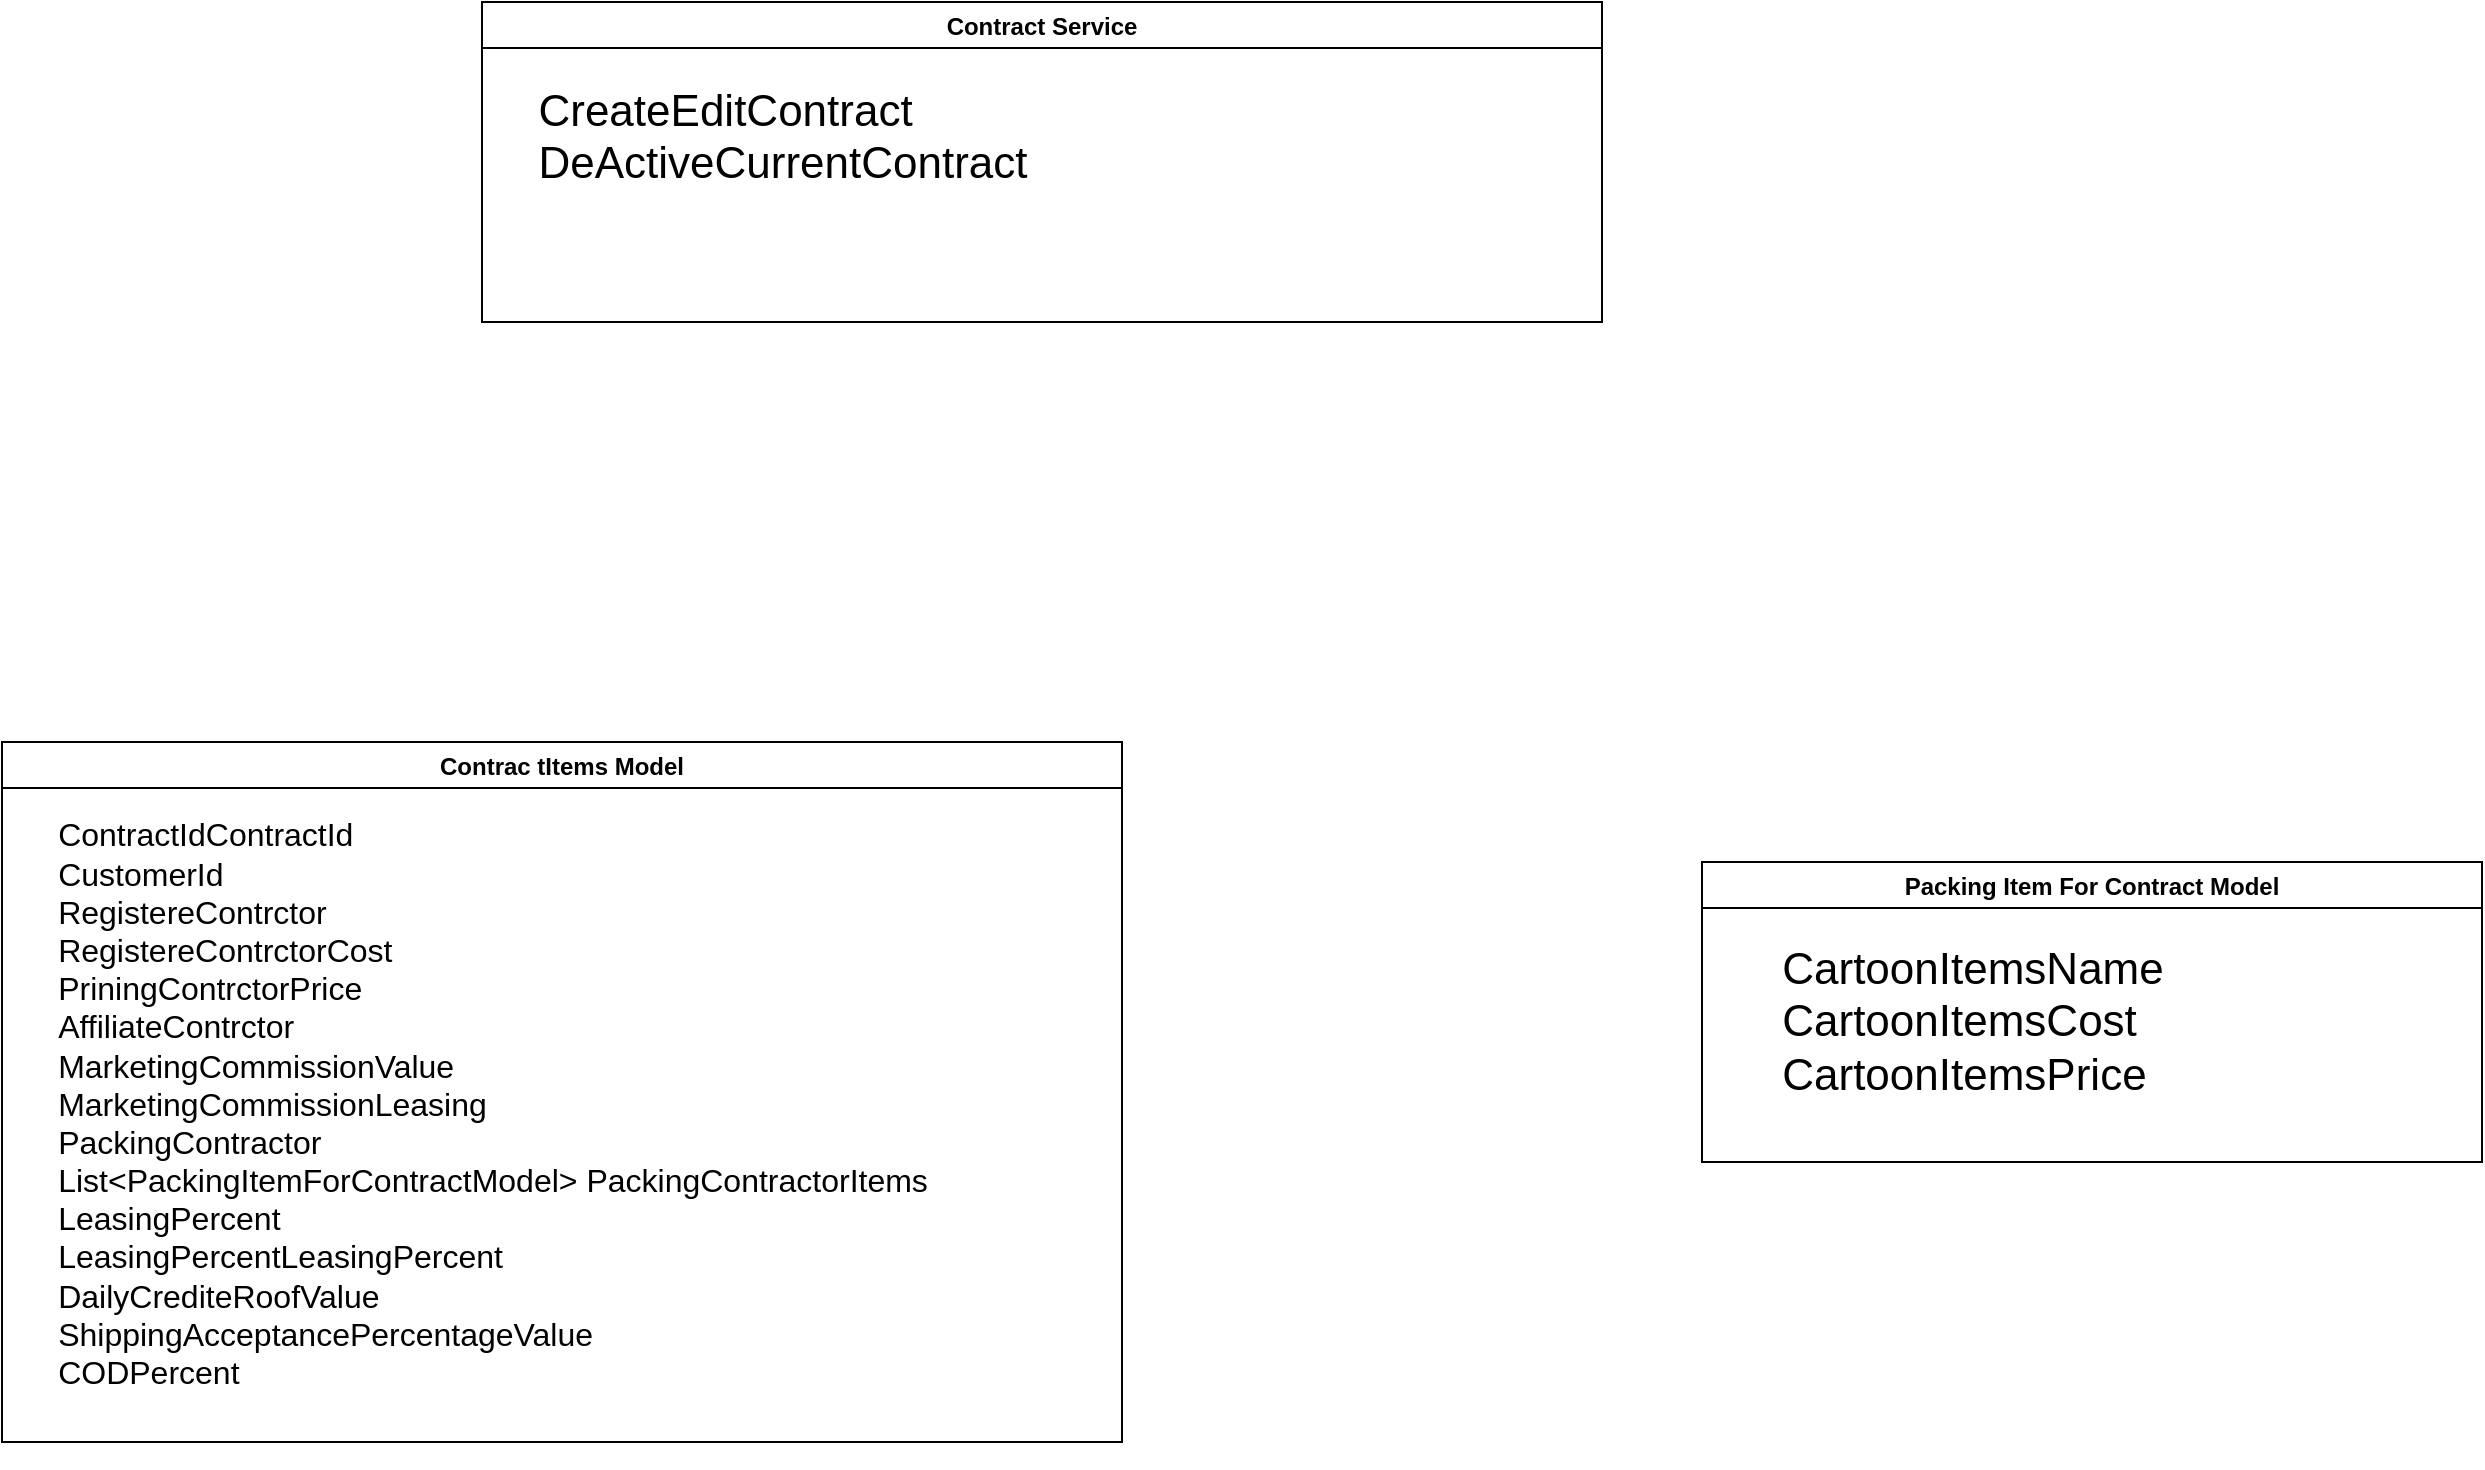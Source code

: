 <mxfile>
    <diagram id="INmSpBvTqXEwCcNoDLWY" name="Page-1">
        <mxGraphModel dx="2367" dy="1890" grid="1" gridSize="10" guides="1" tooltips="1" connect="1" arrows="1" fold="1" page="1" pageScale="1" pageWidth="1654" pageHeight="1169" math="0" shadow="0">
            <root>
                <mxCell id="0"/>
                <mxCell id="1" parent="0"/>
                <mxCell id="2" value="Contract Service" style="swimlane;" vertex="1" parent="1">
                    <mxGeometry x="450" y="70" width="560" height="160" as="geometry"/>
                </mxCell>
                <mxCell id="4" value="&lt;div style=&quot;text-align: left&quot;&gt;&lt;span style=&quot;font-size: 22px&quot;&gt;CreateEditContract&lt;/span&gt;&lt;/div&gt;&lt;font style=&quot;font-size: 22px&quot;&gt;&lt;div style=&quot;text-align: left&quot;&gt;&lt;span&gt;DeActiveCurrentContract&lt;/span&gt;&lt;/div&gt;&lt;/font&gt;&lt;div style=&quot;text-align: left&quot;&gt;&lt;br&gt;&lt;/div&gt;" style="text;html=1;align=center;verticalAlign=middle;resizable=0;points=[];autosize=1;strokeColor=none;fillColor=none;" vertex="1" parent="2">
                    <mxGeometry x="20" y="50" width="260" height="50" as="geometry"/>
                </mxCell>
                <mxCell id="6" value="Contrac tItems Model" style="swimlane;" vertex="1" parent="1">
                    <mxGeometry x="210" y="440" width="560" height="350" as="geometry"/>
                </mxCell>
                <mxCell id="7" value="&lt;div style=&quot;text-align: left ; font-size: 16px&quot;&gt;&lt;font style=&quot;font-size: 16px&quot;&gt;ContractIdContractId&lt;br&gt;&lt;/font&gt;&lt;/div&gt;&lt;div style=&quot;text-align: left ; font-size: 16px&quot;&gt;&lt;font style=&quot;font-size: 16px&quot;&gt;CustomerId&lt;br&gt;&lt;/font&gt;&lt;/div&gt;&lt;div style=&quot;text-align: left ; font-size: 16px&quot;&gt;&lt;font style=&quot;font-size: 16px&quot;&gt;RegistereContrctor&lt;br&gt;&lt;/font&gt;&lt;/div&gt;&lt;div style=&quot;text-align: left ; font-size: 16px&quot;&gt;&lt;font style=&quot;font-size: 16px&quot;&gt;RegistereContrctorCost&lt;br&gt;&lt;/font&gt;&lt;/div&gt;&lt;div style=&quot;text-align: left ; font-size: 16px&quot;&gt;&lt;font style=&quot;font-size: 16px&quot;&gt;PriningContrctorPrice&lt;br&gt;&lt;/font&gt;&lt;/div&gt;&lt;div style=&quot;text-align: left ; font-size: 16px&quot;&gt;&lt;font style=&quot;font-size: 16px&quot;&gt;AffiliateContrctor&lt;br&gt;&lt;/font&gt;&lt;/div&gt;&lt;div style=&quot;text-align: left ; font-size: 16px&quot;&gt;&lt;font style=&quot;font-size: 16px&quot;&gt;MarketingCommissionValue&lt;br&gt;&lt;/font&gt;&lt;/div&gt;&lt;div style=&quot;text-align: left ; font-size: 16px&quot;&gt;&lt;font style=&quot;font-size: 16px&quot;&gt;MarketingCommissionLeasing&lt;br&gt;&lt;/font&gt;&lt;/div&gt;&lt;div style=&quot;text-align: left ; font-size: 16px&quot;&gt;&lt;font style=&quot;font-size: 16px&quot;&gt;PackingContractor&lt;br&gt;&lt;/font&gt;&lt;/div&gt;&lt;div style=&quot;text-align: left ; font-size: 16px&quot;&gt;&lt;font style=&quot;font-size: 16px&quot;&gt;List&amp;lt;PackingItemForContractModel&amp;gt; PackingContractorItems&lt;br&gt;&lt;/font&gt;&lt;/div&gt;&lt;div style=&quot;text-align: left ; font-size: 16px&quot;&gt;&lt;font style=&quot;font-size: 16px&quot;&gt;LeasingPercent&lt;br&gt;&lt;/font&gt;&lt;/div&gt;&lt;div style=&quot;text-align: left ; font-size: 16px&quot;&gt;&lt;font style=&quot;font-size: 16px&quot;&gt;LeasingPercentLeasingPercent&lt;br&gt;&lt;/font&gt;&lt;/div&gt;&lt;div style=&quot;text-align: left ; font-size: 16px&quot;&gt;&lt;font style=&quot;font-size: 16px&quot;&gt;DailyCrediteRoofValue&lt;br&gt;&lt;/font&gt;&lt;/div&gt;&lt;div style=&quot;text-align: left ; font-size: 16px&quot;&gt;&lt;font style=&quot;font-size: 16px&quot;&gt;ShippingAcceptancePercentageValue&lt;br&gt;&lt;/font&gt;&lt;/div&gt;&lt;div style=&quot;text-align: left ; font-size: 16px&quot;&gt;&lt;font style=&quot;font-size: 16px&quot;&gt;CODPercent&lt;br&gt;&lt;/font&gt;&lt;/div&gt;&lt;div style=&quot;text-align: left ; font-size: 16px&quot;&gt;&lt;font style=&quot;font-size: 16px&quot;&gt;&lt;br&gt;&lt;/font&gt;&lt;/div&gt;&lt;div style=&quot;text-align: left ; font-size: 16px&quot;&gt;&lt;br&gt;&lt;/div&gt;" style="text;html=1;align=center;verticalAlign=middle;resizable=0;points=[];autosize=1;strokeColor=none;fillColor=none;" vertex="1" parent="6">
                    <mxGeometry x="20" y="80" width="450" height="240" as="geometry"/>
                </mxCell>
                <mxCell id="8" value="Packing Item For Contract Model" style="swimlane;" vertex="1" parent="1">
                    <mxGeometry x="1060" y="500" width="390" height="150" as="geometry"/>
                </mxCell>
                <mxCell id="9" value="&lt;div style=&quot;text-align: left ; font-size: 22px&quot;&gt;&lt;span&gt;&lt;font style=&quot;font-size: 22px&quot;&gt;CartoonItemsName&lt;/font&gt;&lt;/span&gt;&lt;/div&gt;&lt;div style=&quot;text-align: left ; font-size: 22px&quot;&gt;&lt;font style=&quot;font-size: 22px&quot;&gt;CartoonItemsCost&lt;br&gt;&lt;/font&gt;&lt;/div&gt;&lt;div style=&quot;text-align: left ; font-size: 22px&quot;&gt;&lt;font style=&quot;font-size: 22px&quot;&gt;CartoonItemsPrice&lt;/font&gt;&lt;br&gt;&lt;/div&gt;" style="text;html=1;align=center;verticalAlign=middle;resizable=0;points=[];autosize=1;strokeColor=none;fillColor=none;" vertex="1" parent="8">
                    <mxGeometry x="30" y="55" width="210" height="50" as="geometry"/>
                </mxCell>
            </root>
        </mxGraphModel>
    </diagram>
</mxfile>